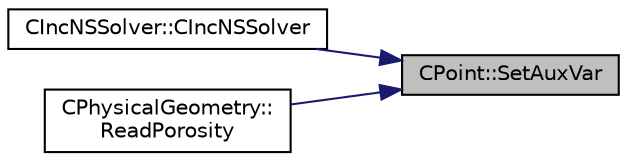 digraph "CPoint::SetAuxVar"
{
 // LATEX_PDF_SIZE
  edge [fontname="Helvetica",fontsize="10",labelfontname="Helvetica",labelfontsize="10"];
  node [fontname="Helvetica",fontsize="10",shape=record];
  rankdir="RL";
  Node1 [label="CPoint::SetAuxVar",height=0.2,width=0.4,color="black", fillcolor="grey75", style="filled", fontcolor="black",tooltip="Set the value of an auxiliary variable at a node."];
  Node1 -> Node2 [dir="back",color="midnightblue",fontsize="10",style="solid",fontname="Helvetica"];
  Node2 [label="CIncNSSolver::CIncNSSolver",height=0.2,width=0.4,color="black", fillcolor="white", style="filled",URL="$classCIncNSSolver.html#a82152ac7e91fb1c5c073d98a1f08e2aa",tooltip="Constructor of the class."];
  Node1 -> Node3 [dir="back",color="midnightblue",fontsize="10",style="solid",fontname="Helvetica"];
  Node3 [label="CPhysicalGeometry::\lReadPorosity",height=0.2,width=0.4,color="black", fillcolor="white", style="filled",URL="$classCPhysicalGeometry.html#acb928dc06c6b12b3d55100bc80873e79",tooltip="A virtual member."];
}
